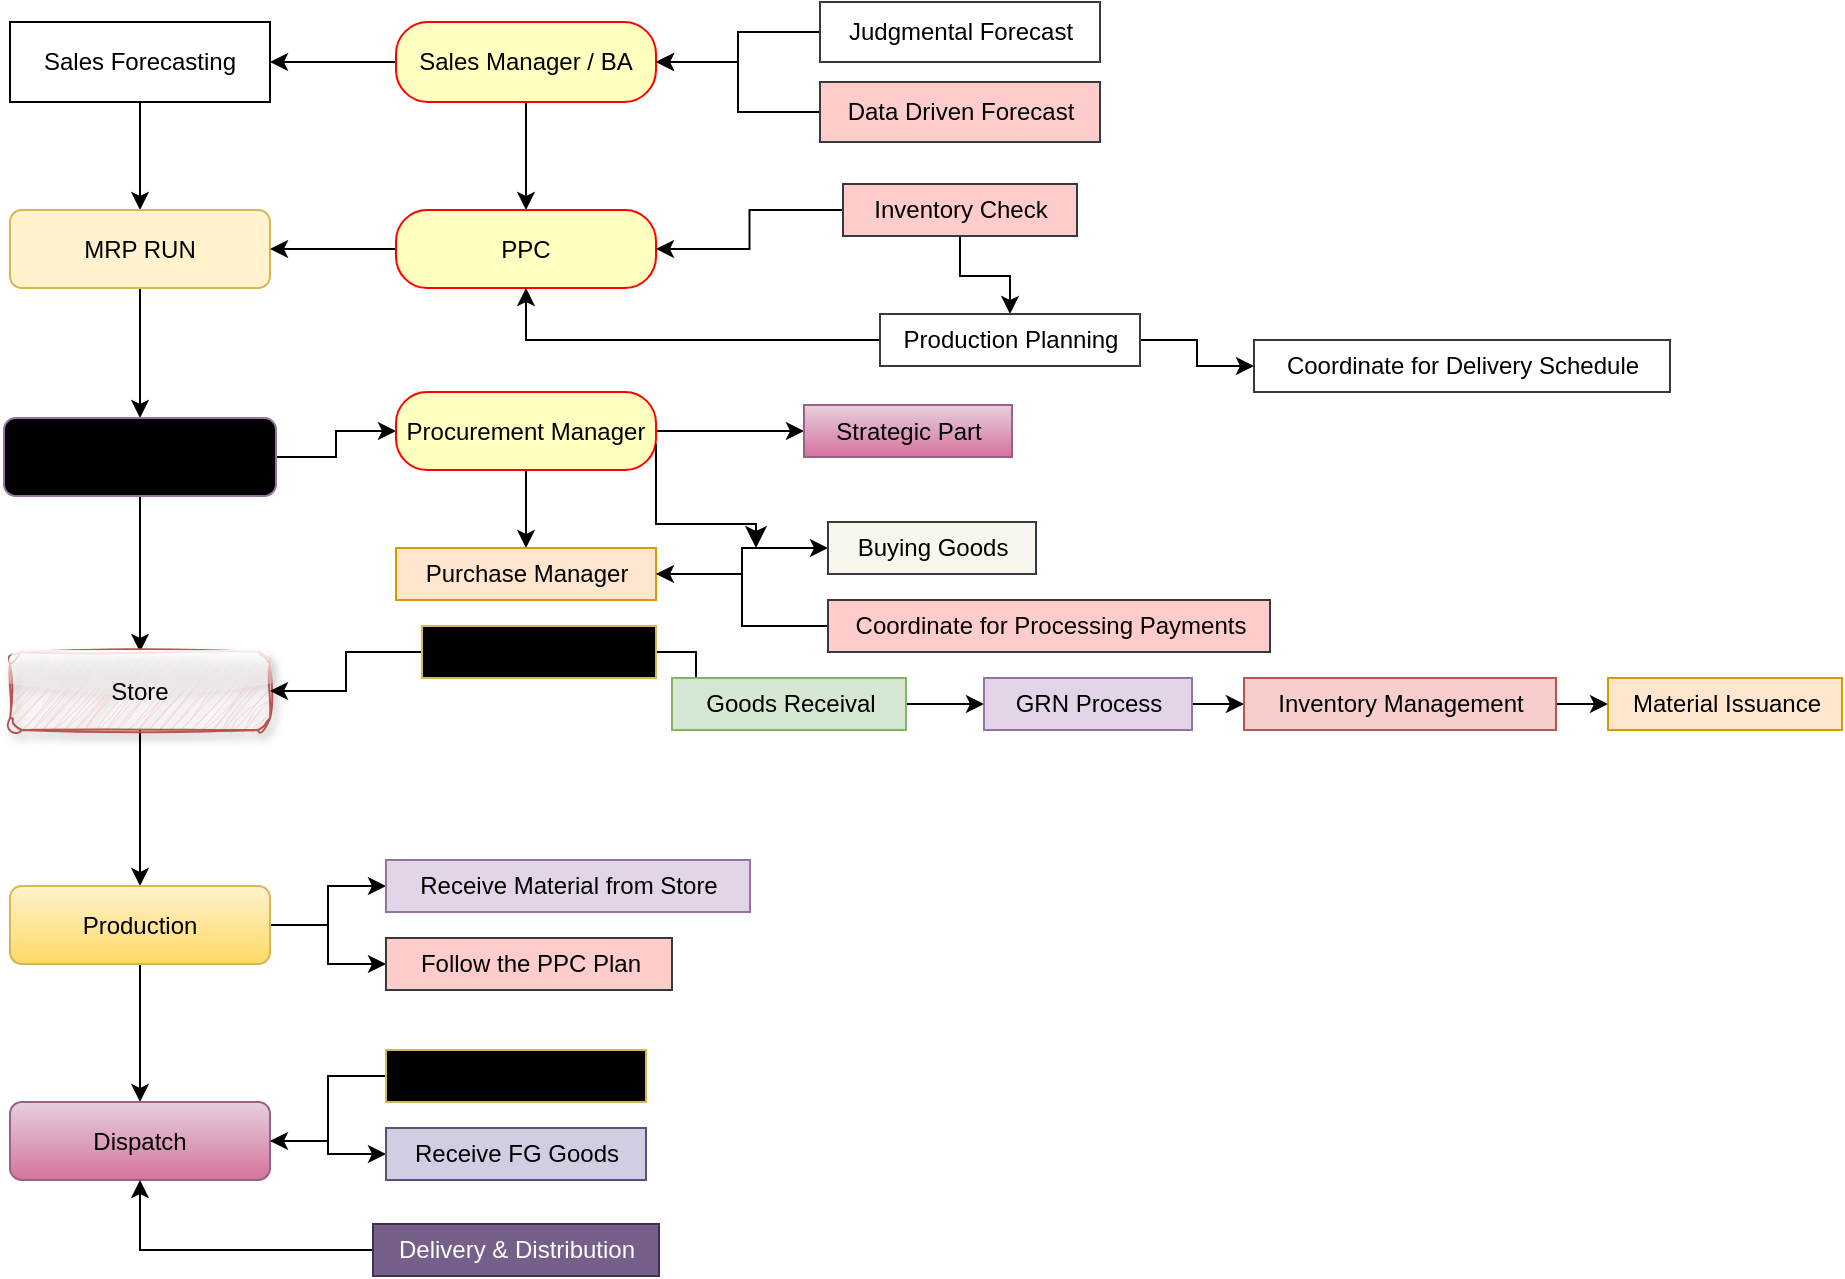 <mxfile version="26.2.14">
  <diagram name="Page-1" id="d2F022jsGiQBWwaXtlzM">
    <mxGraphModel dx="2490" dy="906" grid="1" gridSize="13" guides="1" tooltips="1" connect="1" arrows="1" fold="1" page="1" pageScale="1" pageWidth="850" pageHeight="1100" background="#ffffff" math="0" shadow="0">
      <root>
        <mxCell id="0" />
        <mxCell id="1" parent="0" />
        <mxCell id="FHH-O4Gub8ImZBgawP6F-2" value="" style="edgeStyle=orthogonalEdgeStyle;rounded=0;orthogonalLoop=1;jettySize=auto;html=1;entryX=1;entryY=0.5;entryDx=0;entryDy=0;" parent="1" target="MIFq4Sk5JBAP3x7aosd7-1" edge="1">
          <mxGeometry relative="1" as="geometry">
            <mxPoint x="150" y="30" as="sourcePoint" />
            <mxPoint x="220" y="20" as="targetPoint" />
            <Array as="points" />
          </mxGeometry>
        </mxCell>
        <mxCell id="FHH-O4Gub8ImZBgawP6F-11" style="edgeStyle=orthogonalEdgeStyle;rounded=0;orthogonalLoop=1;jettySize=auto;html=1;exitX=1;exitY=0.25;exitDx=0;exitDy=0;entryX=1;entryY=0.25;entryDx=0;entryDy=0;" parent="1" source="MIFq4Sk5JBAP3x7aosd7-1" target="MIFq4Sk5JBAP3x7aosd7-1" edge="1">
          <mxGeometry relative="1" as="geometry">
            <mxPoint x="240" y="20" as="targetPoint" />
          </mxGeometry>
        </mxCell>
        <mxCell id="FHH-O4Gub8ImZBgawP6F-41" value="" style="edgeStyle=orthogonalEdgeStyle;rounded=0;orthogonalLoop=1;jettySize=auto;html=1;" parent="1" source="MIFq4Sk5JBAP3x7aosd7-1" target="MIFq4Sk5JBAP3x7aosd7-5" edge="1">
          <mxGeometry relative="1" as="geometry" />
        </mxCell>
        <mxCell id="MIFq4Sk5JBAP3x7aosd7-1" value="Sales Forecasting" style="rounded=0;whiteSpace=wrap;html=1;strokeColor=light-dark(#000000,#FF51E5);" parent="1" vertex="1">
          <mxGeometry x="20" y="10" width="130" height="40" as="geometry" />
        </mxCell>
        <mxCell id="FHH-O4Gub8ImZBgawP6F-58" value="" style="edgeStyle=orthogonalEdgeStyle;rounded=0;orthogonalLoop=1;jettySize=auto;html=1;" parent="1" source="MIFq4Sk5JBAP3x7aosd7-5" target="FHH-O4Gub8ImZBgawP6F-57" edge="1">
          <mxGeometry relative="1" as="geometry" />
        </mxCell>
        <mxCell id="MIFq4Sk5JBAP3x7aosd7-5" value="MRP RUN" style="rounded=1;whiteSpace=wrap;html=1;fillColor=#fff2cc;strokeColor=#d6b656;" parent="1" vertex="1">
          <mxGeometry x="20" y="104" width="130" height="39" as="geometry" />
        </mxCell>
        <mxCell id="FHH-O4Gub8ImZBgawP6F-23" value="" style="edgeStyle=orthogonalEdgeStyle;rounded=0;orthogonalLoop=1;jettySize=auto;html=1;" parent="1" source="FHH-O4Gub8ImZBgawP6F-19" target="MIFq4Sk5JBAP3x7aosd7-1" edge="1">
          <mxGeometry relative="1" as="geometry" />
        </mxCell>
        <mxCell id="FHH-O4Gub8ImZBgawP6F-48" value="" style="edgeStyle=orthogonalEdgeStyle;rounded=0;orthogonalLoop=1;jettySize=auto;html=1;" parent="1" source="FHH-O4Gub8ImZBgawP6F-19" target="FHH-O4Gub8ImZBgawP6F-46" edge="1">
          <mxGeometry relative="1" as="geometry" />
        </mxCell>
        <mxCell id="FHH-O4Gub8ImZBgawP6F-19" value="Sales Manager / BA" style="rounded=1;whiteSpace=wrap;html=1;arcSize=40;fontColor=#000000;fillColor=#ffffc0;strokeColor=#ff0000;" parent="1" vertex="1">
          <mxGeometry x="213" y="10" width="130" height="40" as="geometry" />
        </mxCell>
        <mxCell id="FHH-O4Gub8ImZBgawP6F-35" value="" style="edgeStyle=orthogonalEdgeStyle;rounded=0;orthogonalLoop=1;jettySize=auto;html=1;" parent="1" source="FHH-O4Gub8ImZBgawP6F-28" target="FHH-O4Gub8ImZBgawP6F-19" edge="1">
          <mxGeometry relative="1" as="geometry" />
        </mxCell>
        <mxCell id="FHH-O4Gub8ImZBgawP6F-28" value="Judgmental Forecast" style="text;html=1;align=center;verticalAlign=middle;resizable=0;points=[];autosize=1;fillColor=none;strokeColor=light-dark(#36393d, #8000ff);" parent="1" vertex="1">
          <mxGeometry x="425" width="140" height="30" as="geometry" />
        </mxCell>
        <mxCell id="FHH-O4Gub8ImZBgawP6F-34" value="" style="edgeStyle=orthogonalEdgeStyle;rounded=0;orthogonalLoop=1;jettySize=auto;html=1;" parent="1" source="FHH-O4Gub8ImZBgawP6F-31" target="FHH-O4Gub8ImZBgawP6F-19" edge="1">
          <mxGeometry relative="1" as="geometry" />
        </mxCell>
        <mxCell id="FHH-O4Gub8ImZBgawP6F-31" value="Data Driven Forecast" style="text;html=1;align=center;verticalAlign=middle;resizable=0;points=[];autosize=1;strokeColor=#36393d;fillColor=#ffcccc;" parent="1" vertex="1">
          <mxGeometry x="425" y="40" width="140" height="30" as="geometry" />
        </mxCell>
        <mxCell id="FHH-O4Gub8ImZBgawP6F-47" value="" style="edgeStyle=orthogonalEdgeStyle;rounded=0;orthogonalLoop=1;jettySize=auto;html=1;" parent="1" source="FHH-O4Gub8ImZBgawP6F-46" target="MIFq4Sk5JBAP3x7aosd7-5" edge="1">
          <mxGeometry relative="1" as="geometry" />
        </mxCell>
        <mxCell id="FHH-O4Gub8ImZBgawP6F-46" value="PPC" style="rounded=1;whiteSpace=wrap;html=1;arcSize=40;fontColor=#000000;fillColor=#ffffc0;strokeColor=#ff0000;" parent="1" vertex="1">
          <mxGeometry x="213" y="104" width="130" height="39" as="geometry" />
        </mxCell>
        <mxCell id="FHH-O4Gub8ImZBgawP6F-60" value="" style="edgeStyle=orthogonalEdgeStyle;rounded=0;orthogonalLoop=1;jettySize=auto;html=1;" parent="1" source="FHH-O4Gub8ImZBgawP6F-57" target="FHH-O4Gub8ImZBgawP6F-59" edge="1">
          <mxGeometry relative="1" as="geometry" />
        </mxCell>
        <mxCell id="FHH-O4Gub8ImZBgawP6F-90" value="" style="edgeStyle=orthogonalEdgeStyle;rounded=0;orthogonalLoop=1;jettySize=auto;html=1;" parent="1" source="FHH-O4Gub8ImZBgawP6F-57" target="FHH-O4Gub8ImZBgawP6F-88" edge="1">
          <mxGeometry relative="1" as="geometry" />
        </mxCell>
        <mxCell id="FHH-O4Gub8ImZBgawP6F-57" value="Procurement and Material Planning" style="rounded=1;whiteSpace=wrap;html=1;fillColor=#e1d5e7;strokeColor=#9673a6;gradientColor=light-dark(#000000,#FF3E92);" parent="1" vertex="1">
          <mxGeometry x="17" y="208" width="136" height="39" as="geometry" />
        </mxCell>
        <mxCell id="FHH-O4Gub8ImZBgawP6F-63" value="" style="edgeStyle=orthogonalEdgeStyle;rounded=0;orthogonalLoop=1;jettySize=auto;html=1;" parent="1" source="FHH-O4Gub8ImZBgawP6F-59" target="FHH-O4Gub8ImZBgawP6F-61" edge="1">
          <mxGeometry relative="1" as="geometry" />
        </mxCell>
        <mxCell id="FHH-O4Gub8ImZBgawP6F-59" value="Store" style="rounded=1;whiteSpace=wrap;html=1;glass=1;shadow=1;sketch=1;curveFitting=1;jiggle=2;fillColor=#f8cecc;strokeColor=#b85450;" parent="1" vertex="1">
          <mxGeometry x="20" y="325" width="130" height="39" as="geometry" />
        </mxCell>
        <mxCell id="FHH-O4Gub8ImZBgawP6F-65" value="" style="edgeStyle=orthogonalEdgeStyle;rounded=0;orthogonalLoop=1;jettySize=auto;html=1;" parent="1" source="FHH-O4Gub8ImZBgawP6F-61" target="FHH-O4Gub8ImZBgawP6F-64" edge="1">
          <mxGeometry relative="1" as="geometry" />
        </mxCell>
        <mxCell id="rkx_-XdEIzTe-H4lfaEv-20" value="" style="edgeStyle=orthogonalEdgeStyle;rounded=0;orthogonalLoop=1;jettySize=auto;html=1;" edge="1" parent="1" source="FHH-O4Gub8ImZBgawP6F-61" target="rkx_-XdEIzTe-H4lfaEv-19">
          <mxGeometry relative="1" as="geometry" />
        </mxCell>
        <mxCell id="rkx_-XdEIzTe-H4lfaEv-23" value="" style="edgeStyle=orthogonalEdgeStyle;rounded=0;orthogonalLoop=1;jettySize=auto;html=1;" edge="1" parent="1" source="FHH-O4Gub8ImZBgawP6F-61" target="rkx_-XdEIzTe-H4lfaEv-22">
          <mxGeometry relative="1" as="geometry" />
        </mxCell>
        <mxCell id="FHH-O4Gub8ImZBgawP6F-61" value="Production" style="rounded=1;whiteSpace=wrap;html=1;fillColor=#fff2cc;gradientColor=#ffd966;strokeColor=#d6b656;" parent="1" vertex="1">
          <mxGeometry x="20" y="442" width="130" height="39" as="geometry" />
        </mxCell>
        <mxCell id="rkx_-XdEIzTe-H4lfaEv-27" value="" style="edgeStyle=orthogonalEdgeStyle;rounded=0;orthogonalLoop=1;jettySize=auto;html=1;" edge="1" parent="1" source="FHH-O4Gub8ImZBgawP6F-64" target="rkx_-XdEIzTe-H4lfaEv-26">
          <mxGeometry relative="1" as="geometry" />
        </mxCell>
        <mxCell id="FHH-O4Gub8ImZBgawP6F-64" value="Dispatch" style="rounded=1;whiteSpace=wrap;html=1;fillColor=#e6d0de;strokeColor=#996185;gradientColor=#d5739d;" parent="1" vertex="1">
          <mxGeometry x="20" y="550" width="130" height="39" as="geometry" />
        </mxCell>
        <mxCell id="FHH-O4Gub8ImZBgawP6F-74" value="" style="edgeStyle=orthogonalEdgeStyle;rounded=0;orthogonalLoop=1;jettySize=auto;html=1;" parent="1" source="FHH-O4Gub8ImZBgawP6F-70" target="FHH-O4Gub8ImZBgawP6F-59" edge="1">
          <mxGeometry relative="1" as="geometry" />
        </mxCell>
        <mxCell id="rkx_-XdEIzTe-H4lfaEv-14" value="" style="edgeStyle=orthogonalEdgeStyle;rounded=0;orthogonalLoop=1;jettySize=auto;html=1;" edge="1" parent="1" source="FHH-O4Gub8ImZBgawP6F-70" target="rkx_-XdEIzTe-H4lfaEv-9">
          <mxGeometry relative="1" as="geometry" />
        </mxCell>
        <mxCell id="FHH-O4Gub8ImZBgawP6F-70" value="Inbound Logistics" style="text;html=1;align=center;verticalAlign=middle;resizable=0;points=[];autosize=1;strokeColor=#d6b656;fillColor=#fff2cc;gradientColor=light-dark(#000000,#D44AFF);" parent="1" vertex="1">
          <mxGeometry x="226" y="312" width="117" height="26" as="geometry" />
        </mxCell>
        <mxCell id="FHH-O4Gub8ImZBgawP6F-76" value="" style="edgeStyle=orthogonalEdgeStyle;rounded=0;orthogonalLoop=1;jettySize=auto;html=1;" parent="1" source="FHH-O4Gub8ImZBgawP6F-75" target="FHH-O4Gub8ImZBgawP6F-46" edge="1">
          <mxGeometry relative="1" as="geometry" />
        </mxCell>
        <mxCell id="FHH-O4Gub8ImZBgawP6F-84" value="" style="edgeStyle=orthogonalEdgeStyle;rounded=0;orthogonalLoop=1;jettySize=auto;html=1;" parent="1" source="FHH-O4Gub8ImZBgawP6F-75" target="FHH-O4Gub8ImZBgawP6F-77" edge="1">
          <mxGeometry relative="1" as="geometry" />
        </mxCell>
        <mxCell id="FHH-O4Gub8ImZBgawP6F-75" value="Inventory Check" style="text;html=1;align=center;verticalAlign=middle;resizable=0;points=[];autosize=1;strokeColor=#36393d;fillColor=#ffcccc;" parent="1" vertex="1">
          <mxGeometry x="436.5" y="91" width="117" height="26" as="geometry" />
        </mxCell>
        <mxCell id="FHH-O4Gub8ImZBgawP6F-85" value="" style="edgeStyle=orthogonalEdgeStyle;rounded=0;orthogonalLoop=1;jettySize=auto;html=1;" parent="1" source="FHH-O4Gub8ImZBgawP6F-77" target="FHH-O4Gub8ImZBgawP6F-46" edge="1">
          <mxGeometry relative="1" as="geometry" />
        </mxCell>
        <mxCell id="FHH-O4Gub8ImZBgawP6F-87" value="" style="edgeStyle=orthogonalEdgeStyle;rounded=0;orthogonalLoop=1;jettySize=auto;html=1;" parent="1" source="FHH-O4Gub8ImZBgawP6F-77" target="FHH-O4Gub8ImZBgawP6F-86" edge="1">
          <mxGeometry relative="1" as="geometry" />
        </mxCell>
        <mxCell id="FHH-O4Gub8ImZBgawP6F-77" value="Production Planning" style="text;html=1;align=center;verticalAlign=middle;resizable=0;points=[];autosize=1;fillColor=none;strokeColor=light-dark(#36393d, #8000ff);" parent="1" vertex="1">
          <mxGeometry x="455" y="156" width="130" height="26" as="geometry" />
        </mxCell>
        <mxCell id="FHH-O4Gub8ImZBgawP6F-86" value="Coordinate for Delivery Schedule" style="text;html=1;align=center;verticalAlign=middle;resizable=0;points=[];autosize=1;fillColor=none;strokeColor=light-dark(#36393d, #8000ff);" parent="1" vertex="1">
          <mxGeometry x="642" y="169" width="208" height="26" as="geometry" />
        </mxCell>
        <mxCell id="FHH-O4Gub8ImZBgawP6F-92" value="" style="edgeStyle=orthogonalEdgeStyle;rounded=0;orthogonalLoop=1;jettySize=auto;html=1;" parent="1" source="FHH-O4Gub8ImZBgawP6F-88" target="FHH-O4Gub8ImZBgawP6F-91" edge="1">
          <mxGeometry relative="1" as="geometry" />
        </mxCell>
        <mxCell id="rkx_-XdEIzTe-H4lfaEv-2" value="" style="edgeStyle=orthogonalEdgeStyle;rounded=0;orthogonalLoop=1;jettySize=auto;html=1;" edge="1" parent="1" source="FHH-O4Gub8ImZBgawP6F-88" target="rkx_-XdEIzTe-H4lfaEv-1">
          <mxGeometry relative="1" as="geometry" />
        </mxCell>
        <mxCell id="FHH-O4Gub8ImZBgawP6F-88" value="Procurement Manager" style="rounded=1;whiteSpace=wrap;html=1;arcSize=40;fontColor=#000000;fillColor=#ffffc0;strokeColor=#ff0000;" parent="1" vertex="1">
          <mxGeometry x="213" y="195" width="130" height="39" as="geometry" />
        </mxCell>
        <mxCell id="rkx_-XdEIzTe-H4lfaEv-6" value="" style="edgeStyle=orthogonalEdgeStyle;rounded=0;orthogonalLoop=1;jettySize=auto;html=1;" edge="1" parent="1" source="FHH-O4Gub8ImZBgawP6F-91" target="rkx_-XdEIzTe-H4lfaEv-5">
          <mxGeometry relative="1" as="geometry" />
        </mxCell>
        <mxCell id="FHH-O4Gub8ImZBgawP6F-91" value="Purchase Manager" style="text;html=1;align=center;verticalAlign=middle;resizable=0;points=[];autosize=1;strokeColor=#d79b00;fillColor=#ffe6cc;gradientColor=none;gradientDirection=north;" parent="1" vertex="1">
          <mxGeometry x="213" y="273" width="130" height="26" as="geometry" />
        </mxCell>
        <mxCell id="rkx_-XdEIzTe-H4lfaEv-1" value="Strategic Part" style="text;html=1;align=center;verticalAlign=middle;resizable=0;points=[];autosize=1;strokeColor=#996185;fillColor=#e6d0de;gradientColor=#d5739d;" vertex="1" parent="1">
          <mxGeometry x="417" y="201.5" width="104" height="26" as="geometry" />
        </mxCell>
        <mxCell id="rkx_-XdEIzTe-H4lfaEv-5" value="Buying Goods" style="text;html=1;align=center;verticalAlign=middle;resizable=0;points=[];autosize=1;strokeColor=#36393d;fillColor=#f9f7ed;" vertex="1" parent="1">
          <mxGeometry x="429" y="260" width="104" height="26" as="geometry" />
        </mxCell>
        <mxCell id="rkx_-XdEIzTe-H4lfaEv-8" value="" style="edgeStyle=orthogonalEdgeStyle;rounded=0;orthogonalLoop=1;jettySize=auto;html=1;" edge="1" parent="1" source="rkx_-XdEIzTe-H4lfaEv-7" target="FHH-O4Gub8ImZBgawP6F-91">
          <mxGeometry relative="1" as="geometry" />
        </mxCell>
        <mxCell id="rkx_-XdEIzTe-H4lfaEv-7" value="Coordinate for Processing Payments" style="text;html=1;align=center;verticalAlign=middle;resizable=0;points=[];autosize=1;strokeColor=#36393d;fillColor=#ffcccc;" vertex="1" parent="1">
          <mxGeometry x="429" y="299" width="221" height="26" as="geometry" />
        </mxCell>
        <mxCell id="rkx_-XdEIzTe-H4lfaEv-17" value="" style="edgeStyle=orthogonalEdgeStyle;rounded=0;orthogonalLoop=1;jettySize=auto;html=1;" edge="1" parent="1" source="rkx_-XdEIzTe-H4lfaEv-9" target="rkx_-XdEIzTe-H4lfaEv-11">
          <mxGeometry relative="1" as="geometry" />
        </mxCell>
        <mxCell id="rkx_-XdEIzTe-H4lfaEv-9" value="&lt;div&gt;Goods Receival&lt;/div&gt;" style="text;html=1;align=center;verticalAlign=middle;resizable=0;points=[];autosize=1;strokeColor=#82b366;fillColor=#d5e8d4;" vertex="1" parent="1">
          <mxGeometry x="351" y="338" width="117" height="26" as="geometry" />
        </mxCell>
        <mxCell id="rkx_-XdEIzTe-H4lfaEv-16" value="" style="edgeStyle=orthogonalEdgeStyle;rounded=0;orthogonalLoop=1;jettySize=auto;html=1;" edge="1" parent="1" source="rkx_-XdEIzTe-H4lfaEv-11" target="rkx_-XdEIzTe-H4lfaEv-12">
          <mxGeometry relative="1" as="geometry" />
        </mxCell>
        <mxCell id="rkx_-XdEIzTe-H4lfaEv-11" value="GRN Process" style="text;html=1;align=center;verticalAlign=middle;resizable=0;points=[];autosize=1;strokeColor=#9673a6;fillColor=#e1d5e7;" vertex="1" parent="1">
          <mxGeometry x="507" y="338" width="104" height="26" as="geometry" />
        </mxCell>
        <mxCell id="rkx_-XdEIzTe-H4lfaEv-15" value="" style="edgeStyle=orthogonalEdgeStyle;rounded=0;orthogonalLoop=1;jettySize=auto;html=1;" edge="1" parent="1" source="rkx_-XdEIzTe-H4lfaEv-12" target="rkx_-XdEIzTe-H4lfaEv-13">
          <mxGeometry relative="1" as="geometry" />
        </mxCell>
        <mxCell id="rkx_-XdEIzTe-H4lfaEv-12" value="Inventory Management" style="text;html=1;align=center;verticalAlign=middle;resizable=0;points=[];autosize=1;strokeColor=#b85450;fillColor=#f8cecc;" vertex="1" parent="1">
          <mxGeometry x="637" y="338" width="156" height="26" as="geometry" />
        </mxCell>
        <mxCell id="rkx_-XdEIzTe-H4lfaEv-13" value="Material Issuance" style="text;html=1;align=center;verticalAlign=middle;resizable=0;points=[];autosize=1;strokeColor=#d79b00;fillColor=#ffe6cc;" vertex="1" parent="1">
          <mxGeometry x="819" y="338" width="117" height="26" as="geometry" />
        </mxCell>
        <mxCell id="rkx_-XdEIzTe-H4lfaEv-18" value="" style="edgeStyle=segmentEdgeStyle;endArrow=classic;html=1;curved=0;rounded=0;endSize=8;startSize=8;sourcePerimeterSpacing=0;targetPerimeterSpacing=0;" edge="1" parent="1">
          <mxGeometry width="100" relative="1" as="geometry">
            <mxPoint x="343" y="221" as="sourcePoint" />
            <mxPoint x="393" y="273" as="targetPoint" />
            <Array as="points">
              <mxPoint x="393" y="261" />
            </Array>
          </mxGeometry>
        </mxCell>
        <mxCell id="rkx_-XdEIzTe-H4lfaEv-19" value="Receive Material from Store" style="text;html=1;align=center;verticalAlign=middle;resizable=0;points=[];autosize=1;strokeColor=#9673a6;fillColor=#e1d5e7;" vertex="1" parent="1">
          <mxGeometry x="208" y="429" width="182" height="26" as="geometry" />
        </mxCell>
        <mxCell id="rkx_-XdEIzTe-H4lfaEv-22" value="Follow the PPC Plan " style="text;html=1;align=center;verticalAlign=middle;resizable=0;points=[];autosize=1;strokeColor=#36393d;fillColor=#ffcccc;" vertex="1" parent="1">
          <mxGeometry x="208" y="468" width="143" height="26" as="geometry" />
        </mxCell>
        <mxCell id="rkx_-XdEIzTe-H4lfaEv-36" value="" style="edgeStyle=orthogonalEdgeStyle;rounded=0;orthogonalLoop=1;jettySize=auto;html=1;" edge="1" parent="1" source="rkx_-XdEIzTe-H4lfaEv-24" target="FHH-O4Gub8ImZBgawP6F-64">
          <mxGeometry relative="1" as="geometry" />
        </mxCell>
        <mxCell id="rkx_-XdEIzTe-H4lfaEv-24" value="Outbound Logistics" style="text;html=1;align=center;verticalAlign=middle;resizable=0;points=[];autosize=1;strokeColor=#d6b656;fillColor=#fff2cc;gradientColor=light-dark(#000000,#D44AFF);" vertex="1" parent="1">
          <mxGeometry x="208" y="524" width="130" height="26" as="geometry" />
        </mxCell>
        <mxCell id="rkx_-XdEIzTe-H4lfaEv-26" value="Receive FG Goods" style="text;html=1;align=center;verticalAlign=middle;resizable=0;points=[];autosize=1;strokeColor=#56517e;fillColor=#d0cee2;" vertex="1" parent="1">
          <mxGeometry x="208" y="563" width="130" height="26" as="geometry" />
        </mxCell>
        <mxCell id="rkx_-XdEIzTe-H4lfaEv-35" value="" style="edgeStyle=orthogonalEdgeStyle;rounded=0;orthogonalLoop=1;jettySize=auto;html=1;" edge="1" parent="1" source="rkx_-XdEIzTe-H4lfaEv-30" target="FHH-O4Gub8ImZBgawP6F-64">
          <mxGeometry relative="1" as="geometry" />
        </mxCell>
        <mxCell id="rkx_-XdEIzTe-H4lfaEv-30" value="Delivery &amp;amp; Distribution" style="text;html=1;align=center;verticalAlign=middle;resizable=0;points=[];autosize=1;strokeColor=#432D57;fillColor=#76608a;fontColor=#ffffff;" vertex="1" parent="1">
          <mxGeometry x="201.5" y="611" width="143" height="26" as="geometry" />
        </mxCell>
      </root>
    </mxGraphModel>
  </diagram>
</mxfile>
